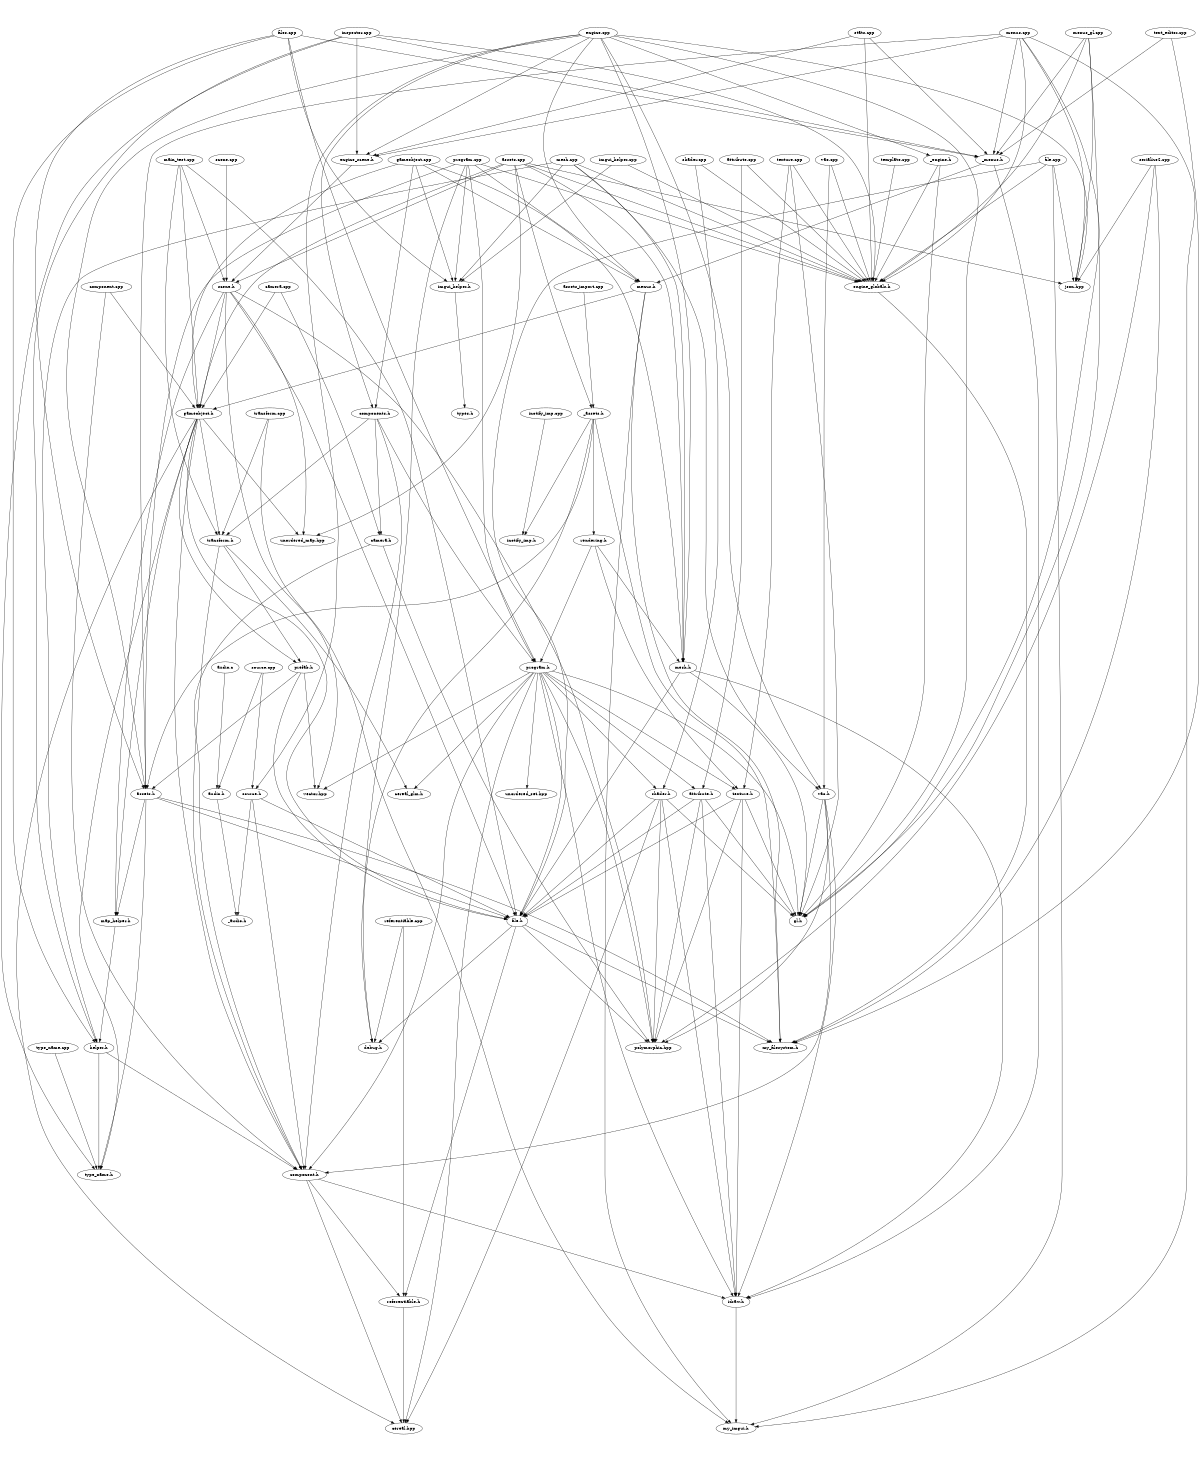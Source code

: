 digraph "source tree" {
    overlap=scale;
    size="8,10";
    ratio="fill";
    fontsize="16";
    fontname="Helvetica";
	clusterrank="local";
	"program.h" -> "file.h"
	"gameobject.h" -> "component.h"
	"texture.cpp" -> "engine_globals.h"
	"imgui_helper.cpp" -> "engine_globals.h"
	"_menus.h" -> "idraw.h"
	"inspector.cpp" -> "helper.h"
	"program.h" -> "vector.hpp"
	"prefab.h" -> "vector.hpp"
	"source.cpp" -> "source.h"
	"engine.cpp" -> "gl.h"
	"mesh.cpp" -> "imgui_helper.h"
	"audio.h" -> "_audio.h"
	"source.cpp" -> "audio.h"
	"assets.h" -> "my_filesystem.h"
	"program.h" -> "unordered_set.hpp"
	"audio.c" -> "audio.h"
	"gameobject.h" -> "file.h"
	"rendering.h" -> "texture.h"
	"attribute.h" -> "idraw.h"
	"inspector.cpp" -> "_menus.h"
	"texture.h" -> "file.h"
	"text_editor.cpp" -> "_menus.h"
	"assets.cpp" -> "engine_globals.h"
	"texture.h" -> "polymorphic.hpp"
	"attribute.cpp" -> "engine_globals.h"
	"assets_import.cpp" -> "_assets.h"
	"_engine.h" -> "engine_globals.h"
	"assets.cpp" -> "scene.h"
	"menus.cpp" -> "my_imgui.h"
	"file.h" -> "my_filesystem.h"
	"component.h" -> "cereal.hpp"
	"texture.cpp" -> "texture.h"
	"main_test.cpp" -> "gameobject.h"
	"program.h" -> "texture.h"
	"scene.h" -> "gameobject.h"
	"assets.h" -> "file.h"
	"menus_gl.cpp" -> "gl.h"
	"helper.h" -> "component.h"
	"engine.cpp" -> "components.h"
	"file.cpp" -> "my_imgui.h"
	"source.h" -> "_audio.h"
	"program.h" -> "shader.h"
	"gameobject.cpp" -> "imgui_helper.h"
	"source.h" -> "component.h"
	"_assets.h" -> "my_filesystem.h"
	"referentiable.cpp" -> "debug.h"
	"program.h" -> "attribute.h"
	"program.cpp" -> "debug.h"
	"serialize2.cpp" -> "json.hpp"
	"scene.cpp" -> "scene.h"
	"helper.h" -> "type_name.h"
	"shader.h" -> "cereal.hpp"
	"shader.cpp" -> "engine_globals.h"
	"file.cpp" -> "engine_globals.h"
	"menus.cpp" -> "gl.h"
	"inspector.cpp" -> "type_name.h"
	"assets.cpp" -> "gameobject.h"
	"shader.h" -> "idraw.h"
	"rendering.h" -> "program.h"
	"stats.cpp" -> "engine_globals.h"
	"texture.h" -> "idraw.h"
	"engine.cpp" -> "engine_scene.h"
	"scene.h" -> "vector.hpp"
	"gameobject.cpp" -> "gameobject.h"
	"source.h" -> "file.h"
	"prefab.h" -> "file.h"
	"components.h" -> "transform.h"
	"transform.cpp" -> "my_imgui.h"
	"attribute.h" -> "gl.h"
	"serialize2.cpp" -> "my_filesystem.h"
	"program.cpp" -> "assets.h"
	"component.h" -> "idraw.h"
	"menus.cpp" -> "assets.h"
	"texture.cpp" -> "gl.h"
	"files.cpp" -> "_menus.h"
	"files.cpp" -> "helper.h"
	"text_editor.cpp" -> "my_filesystem.h"
	"file.cpp" -> "json.hpp"
	"files.cpp" -> "imgui_helper.h"
	"mesh.cpp" -> "mesh.h"
	"menus.h" -> "my_imgui.h"
	"mesh.h" -> "file.h"
	"_assets.h" -> "inotify_imp.h"
	"assets.cpp" -> "mesh.h"
	"engine.cpp" -> "menus.h"
	"imgui_helper.cpp" -> "imgui_helper.h"
	"_assets.h" -> "assets.h"
	"program.cpp" -> "imgui_helper.h"
	"file.cpp" -> "file.h"
	"program.cpp" -> "program.h"
	"shader.h" -> "polymorphic.hpp"
	"referentiable.cpp" -> "referentiable.h"
	"mesh.h" -> "idraw.h"
	"file.h" -> "polymorphic.hpp"
	"map_helper.h" -> "helper.h"
	"gameobject.h" -> "transform.h"
	"shader.cpp" -> "shader.h"
	"imgui_helper.h" -> "types.h"
	"engine.cpp" -> "source.h"
	"menus.cpp" -> "_menus.h"
	"camera.cpp" -> "camera.h"
	"menus_gl.cpp" -> "json.hpp"
	"engine_globals.h" -> "my_filesystem.h"
	"attribute.h" -> "file.h"
	"program.h" -> "cereal_glm.h"
	"program.cpp" -> "engine_globals.h"
	"scene.h" -> "file.h"
	"gameobject.h" -> "map_helper.h"
	"main_test.cpp" -> "file.h"
	"scene.h" -> "polymorphic.hpp"
	"camera.h" -> "polymorphic.hpp"
	"engine.cpp" -> "json.hpp"
	"menus.cpp" -> "engine_globals.h"
	"component.cpp" -> "component.h"
	"assets.cpp" -> "json.hpp"
	"texture.h" -> "gl.h"
	"menus_gl.cpp" -> "_menus.h"
	"transform.cpp" -> "transform.h"
	"menus_gl.cpp" -> "engine_globals.h"
	"camera.cpp" -> "gameobject.h"
	"gameobject.h" -> "unordered_map.hpp"
	"shader.h" -> "file.h"
	"prefab.h" -> "assets.h"
	"scene.h" -> "map_helper.h"
	"menus.h" -> "my_filesystem.h"
	"program.cpp" -> "menus.h"
	"components.h" -> "component.h"
	"gameobject.h" -> "type_name.h"
	"vao.h" -> "gl.h"
	"rendering.h" -> "mesh.h"
	"menus.cpp" -> "json.hpp"
	"components.h" -> "program.h"
	"program.h" -> "polymorphic.hpp"
	"gameobject.cpp" -> "components.h"
	"program.h" -> "gl.h"
	"files.cpp" -> "program.h"
	"gameobject.h" -> "prefab.h"
	"assets.h" -> "map_helper.h"
	"transform.h" -> "cereal_glm.h"
	"file.h" -> "debug.h"
	"gameobject.cpp" -> "mesh.h"
	"vao.h" -> "polymorphic.hpp"
	"assets.cpp" -> "_assets.h"
	"inspector.cpp" -> "engine_globals.h"
	"file.h" -> "referentiable.h"
	"gameobject.h" -> "cereal.hpp"
	"serialize2.cpp" -> "polymorphic.hpp"
	"program.h" -> "cereal.hpp"
	"program.h" -> "component.h"
	"mesh.cpp" -> "engine_globals.h"
	"_menus.h" -> "menus.h"
	"stats.cpp" -> "engine_scene.h"
	"inspector.cpp" -> "engine_scene.h"
	"template.cpp" -> "engine_globals.h"
	"assets.h" -> "type_name.h"
	"vao.cpp" -> "vao.h"
	"attribute.cpp" -> "attribute.h"
	"mesh.cpp" -> "vao.h"
	"assets.cpp" -> "unordered_map.hpp"
	"vao.cpp" -> "engine_globals.h"
	"vao.h" -> "idraw.h"
	"engine.cpp" -> "assets.h"
	"component.cpp" -> "gameobject.h"
	"shader.h" -> "gl.h"
	"attribute.h" -> "polymorphic.hpp"
	"engine.cpp" -> "_engine.h"
	"type_name.cpp" -> "type_name.h"
	"engine.cpp" -> "vao.h"
	"main_test.cpp" -> "transform.h"
	"inotify_imp.cpp" -> "inotify_imp.h"
	"engine.cpp" -> "mesh.h"
	"component.h" -> "referentiable.h"
	"stats.cpp" -> "_menus.h"
	"referentiable.h" -> "cereal.hpp"
	"_engine.h" -> "gl.h"
	"mesh.h" -> "gl.h"
	"program.h" -> "idraw.h"
	"engine_scene.h" -> "scene.h"
	"transform.h" -> "prefab.h"
	"vao.h" -> "component.h"
	"transform.h" -> "component.h"
	"components.h" -> "camera.h"
	"menus.h" -> "gameobject.h"
	"camera.h" -> "component.h"
	"mesh.cpp" -> "helper.h"
	"idraw.h" -> "my_imgui.h"
	"gameobject.cpp" -> "menus.h"
	"_assets.h" -> "rendering.h"
	"main_test.cpp" -> "scene.h"
	"files.cpp" -> "assets.h"
	"menus.cpp" -> "engine_scene.h"
	"scene.h" -> "unordered_map.hpp"
	"_assets.h" -> "debug.h"
}
